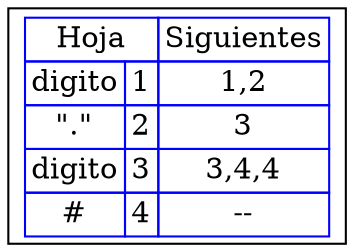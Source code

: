 digraph G{
rankdir=UD
node[shape=box]
concentrate=true
nodo0 [ label =<<table border='0' cellborder='1' color='blue' cellspacing='0'>
<tr><td colspan="2">Hoja</td><td>Siguientes</td></tr>

<tr><td>digito</td><td>1</td><td>1,2</td></tr>

<tr><td>"."</td><td>2</td><td>3</td></tr>

<tr><td>digito</td><td>3</td><td>3,4,4</td></tr>

<tr><td>#</td><td>4</td><td>--</td></tr>

</table>
>];

}
